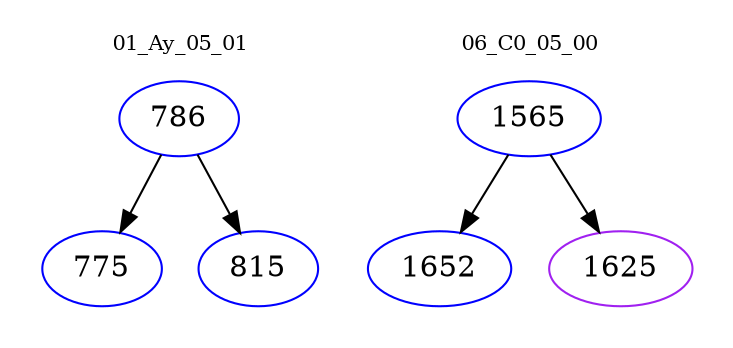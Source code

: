 digraph{
subgraph cluster_0 {
color = white
label = "01_Ay_05_01";
fontsize=10;
T0_786 [label="786", color="blue"]
T0_786 -> T0_775 [color="black"]
T0_775 [label="775", color="blue"]
T0_786 -> T0_815 [color="black"]
T0_815 [label="815", color="blue"]
}
subgraph cluster_1 {
color = white
label = "06_C0_05_00";
fontsize=10;
T1_1565 [label="1565", color="blue"]
T1_1565 -> T1_1652 [color="black"]
T1_1652 [label="1652", color="blue"]
T1_1565 -> T1_1625 [color="black"]
T1_1625 [label="1625", color="purple"]
}
}
